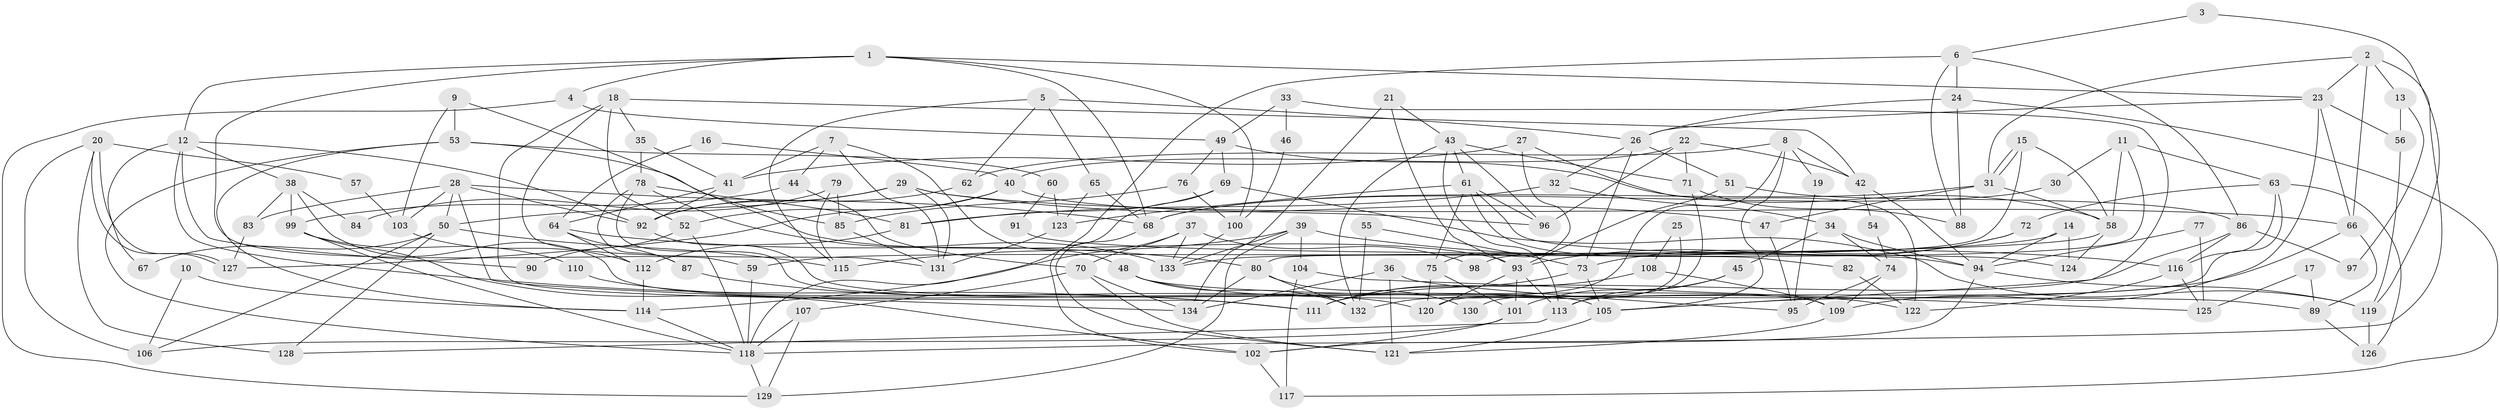 // Generated by graph-tools (version 1.1) at 2025/01/03/09/25 03:01:59]
// undirected, 134 vertices, 268 edges
graph export_dot {
graph [start="1"]
  node [color=gray90,style=filled];
  1;
  2;
  3;
  4;
  5;
  6;
  7;
  8;
  9;
  10;
  11;
  12;
  13;
  14;
  15;
  16;
  17;
  18;
  19;
  20;
  21;
  22;
  23;
  24;
  25;
  26;
  27;
  28;
  29;
  30;
  31;
  32;
  33;
  34;
  35;
  36;
  37;
  38;
  39;
  40;
  41;
  42;
  43;
  44;
  45;
  46;
  47;
  48;
  49;
  50;
  51;
  52;
  53;
  54;
  55;
  56;
  57;
  58;
  59;
  60;
  61;
  62;
  63;
  64;
  65;
  66;
  67;
  68;
  69;
  70;
  71;
  72;
  73;
  74;
  75;
  76;
  77;
  78;
  79;
  80;
  81;
  82;
  83;
  84;
  85;
  86;
  87;
  88;
  89;
  90;
  91;
  92;
  93;
  94;
  95;
  96;
  97;
  98;
  99;
  100;
  101;
  102;
  103;
  104;
  105;
  106;
  107;
  108;
  109;
  110;
  111;
  112;
  113;
  114;
  115;
  116;
  117;
  118;
  119;
  120;
  121;
  122;
  123;
  124;
  125;
  126;
  127;
  128;
  129;
  130;
  131;
  132;
  133;
  134;
  1 -- 12;
  1 -- 59;
  1 -- 4;
  1 -- 23;
  1 -- 68;
  1 -- 100;
  2 -- 23;
  2 -- 31;
  2 -- 13;
  2 -- 66;
  2 -- 118;
  3 -- 6;
  3 -- 119;
  4 -- 49;
  4 -- 129;
  5 -- 62;
  5 -- 26;
  5 -- 65;
  5 -- 115;
  6 -- 86;
  6 -- 118;
  6 -- 24;
  6 -- 88;
  7 -- 131;
  7 -- 41;
  7 -- 44;
  7 -- 48;
  8 -- 105;
  8 -- 42;
  8 -- 19;
  8 -- 62;
  8 -- 132;
  9 -- 103;
  9 -- 93;
  9 -- 53;
  10 -- 106;
  10 -- 114;
  11 -- 58;
  11 -- 80;
  11 -- 30;
  11 -- 63;
  12 -- 92;
  12 -- 111;
  12 -- 38;
  12 -- 67;
  12 -- 90;
  13 -- 56;
  13 -- 97;
  14 -- 124;
  14 -- 94;
  14 -- 59;
  15 -- 58;
  15 -- 31;
  15 -- 31;
  15 -- 98;
  16 -- 40;
  16 -- 64;
  17 -- 125;
  17 -- 89;
  18 -- 131;
  18 -- 42;
  18 -- 35;
  18 -- 52;
  18 -- 111;
  19 -- 95;
  20 -- 106;
  20 -- 127;
  20 -- 127;
  20 -- 57;
  20 -- 128;
  21 -- 134;
  21 -- 43;
  21 -- 93;
  22 -- 96;
  22 -- 71;
  22 -- 40;
  22 -- 42;
  23 -- 66;
  23 -- 26;
  23 -- 56;
  23 -- 109;
  24 -- 26;
  24 -- 88;
  24 -- 117;
  25 -- 108;
  25 -- 120;
  26 -- 73;
  26 -- 32;
  26 -- 51;
  27 -- 122;
  27 -- 41;
  27 -- 75;
  28 -- 68;
  28 -- 50;
  28 -- 83;
  28 -- 92;
  28 -- 103;
  28 -- 134;
  29 -- 92;
  29 -- 66;
  29 -- 47;
  29 -- 50;
  29 -- 131;
  30 -- 68;
  31 -- 47;
  31 -- 58;
  31 -- 68;
  32 -- 81;
  32 -- 34;
  33 -- 105;
  33 -- 49;
  33 -- 46;
  34 -- 45;
  34 -- 74;
  34 -- 94;
  35 -- 78;
  35 -- 41;
  36 -- 134;
  36 -- 121;
  36 -- 95;
  37 -- 114;
  37 -- 133;
  37 -- 70;
  37 -- 98;
  38 -- 83;
  38 -- 84;
  38 -- 99;
  38 -- 105;
  39 -- 115;
  39 -- 129;
  39 -- 104;
  39 -- 116;
  39 -- 133;
  40 -- 52;
  40 -- 96;
  40 -- 127;
  41 -- 92;
  41 -- 64;
  42 -- 94;
  42 -- 54;
  43 -- 113;
  43 -- 61;
  43 -- 71;
  43 -- 96;
  43 -- 132;
  44 -- 70;
  44 -- 99;
  45 -- 101;
  45 -- 113;
  46 -- 100;
  47 -- 95;
  48 -- 132;
  48 -- 89;
  48 -- 122;
  49 -- 58;
  49 -- 76;
  49 -- 69;
  50 -- 128;
  50 -- 67;
  50 -- 106;
  50 -- 115;
  51 -- 93;
  51 -- 86;
  52 -- 118;
  52 -- 90;
  53 -- 118;
  53 -- 60;
  53 -- 85;
  53 -- 114;
  54 -- 74;
  55 -- 73;
  55 -- 132;
  56 -- 119;
  57 -- 103;
  58 -- 133;
  58 -- 124;
  59 -- 118;
  60 -- 123;
  60 -- 91;
  61 -- 96;
  61 -- 75;
  61 -- 82;
  61 -- 123;
  61 -- 124;
  62 -- 92;
  63 -- 126;
  63 -- 72;
  63 -- 113;
  63 -- 116;
  64 -- 80;
  64 -- 87;
  64 -- 112;
  65 -- 68;
  65 -- 123;
  66 -- 105;
  66 -- 89;
  68 -- 121;
  69 -- 81;
  69 -- 102;
  69 -- 119;
  70 -- 107;
  70 -- 121;
  70 -- 134;
  71 -- 88;
  71 -- 130;
  72 -- 73;
  72 -- 93;
  73 -- 111;
  73 -- 105;
  74 -- 109;
  74 -- 95;
  75 -- 101;
  75 -- 120;
  76 -- 85;
  76 -- 100;
  77 -- 125;
  77 -- 94;
  78 -- 87;
  78 -- 105;
  78 -- 81;
  78 -- 133;
  79 -- 85;
  79 -- 115;
  79 -- 84;
  80 -- 132;
  80 -- 134;
  80 -- 130;
  81 -- 112;
  82 -- 122;
  83 -- 127;
  85 -- 131;
  86 -- 116;
  86 -- 97;
  86 -- 111;
  87 -- 111;
  89 -- 126;
  91 -- 94;
  92 -- 109;
  93 -- 101;
  93 -- 113;
  93 -- 120;
  94 -- 102;
  94 -- 119;
  99 -- 102;
  99 -- 110;
  99 -- 118;
  100 -- 133;
  101 -- 102;
  101 -- 106;
  102 -- 117;
  103 -- 112;
  104 -- 117;
  104 -- 125;
  105 -- 121;
  107 -- 118;
  107 -- 129;
  108 -- 111;
  108 -- 109;
  109 -- 121;
  110 -- 120;
  112 -- 114;
  113 -- 128;
  114 -- 118;
  116 -- 122;
  116 -- 125;
  118 -- 129;
  119 -- 126;
  123 -- 131;
}
